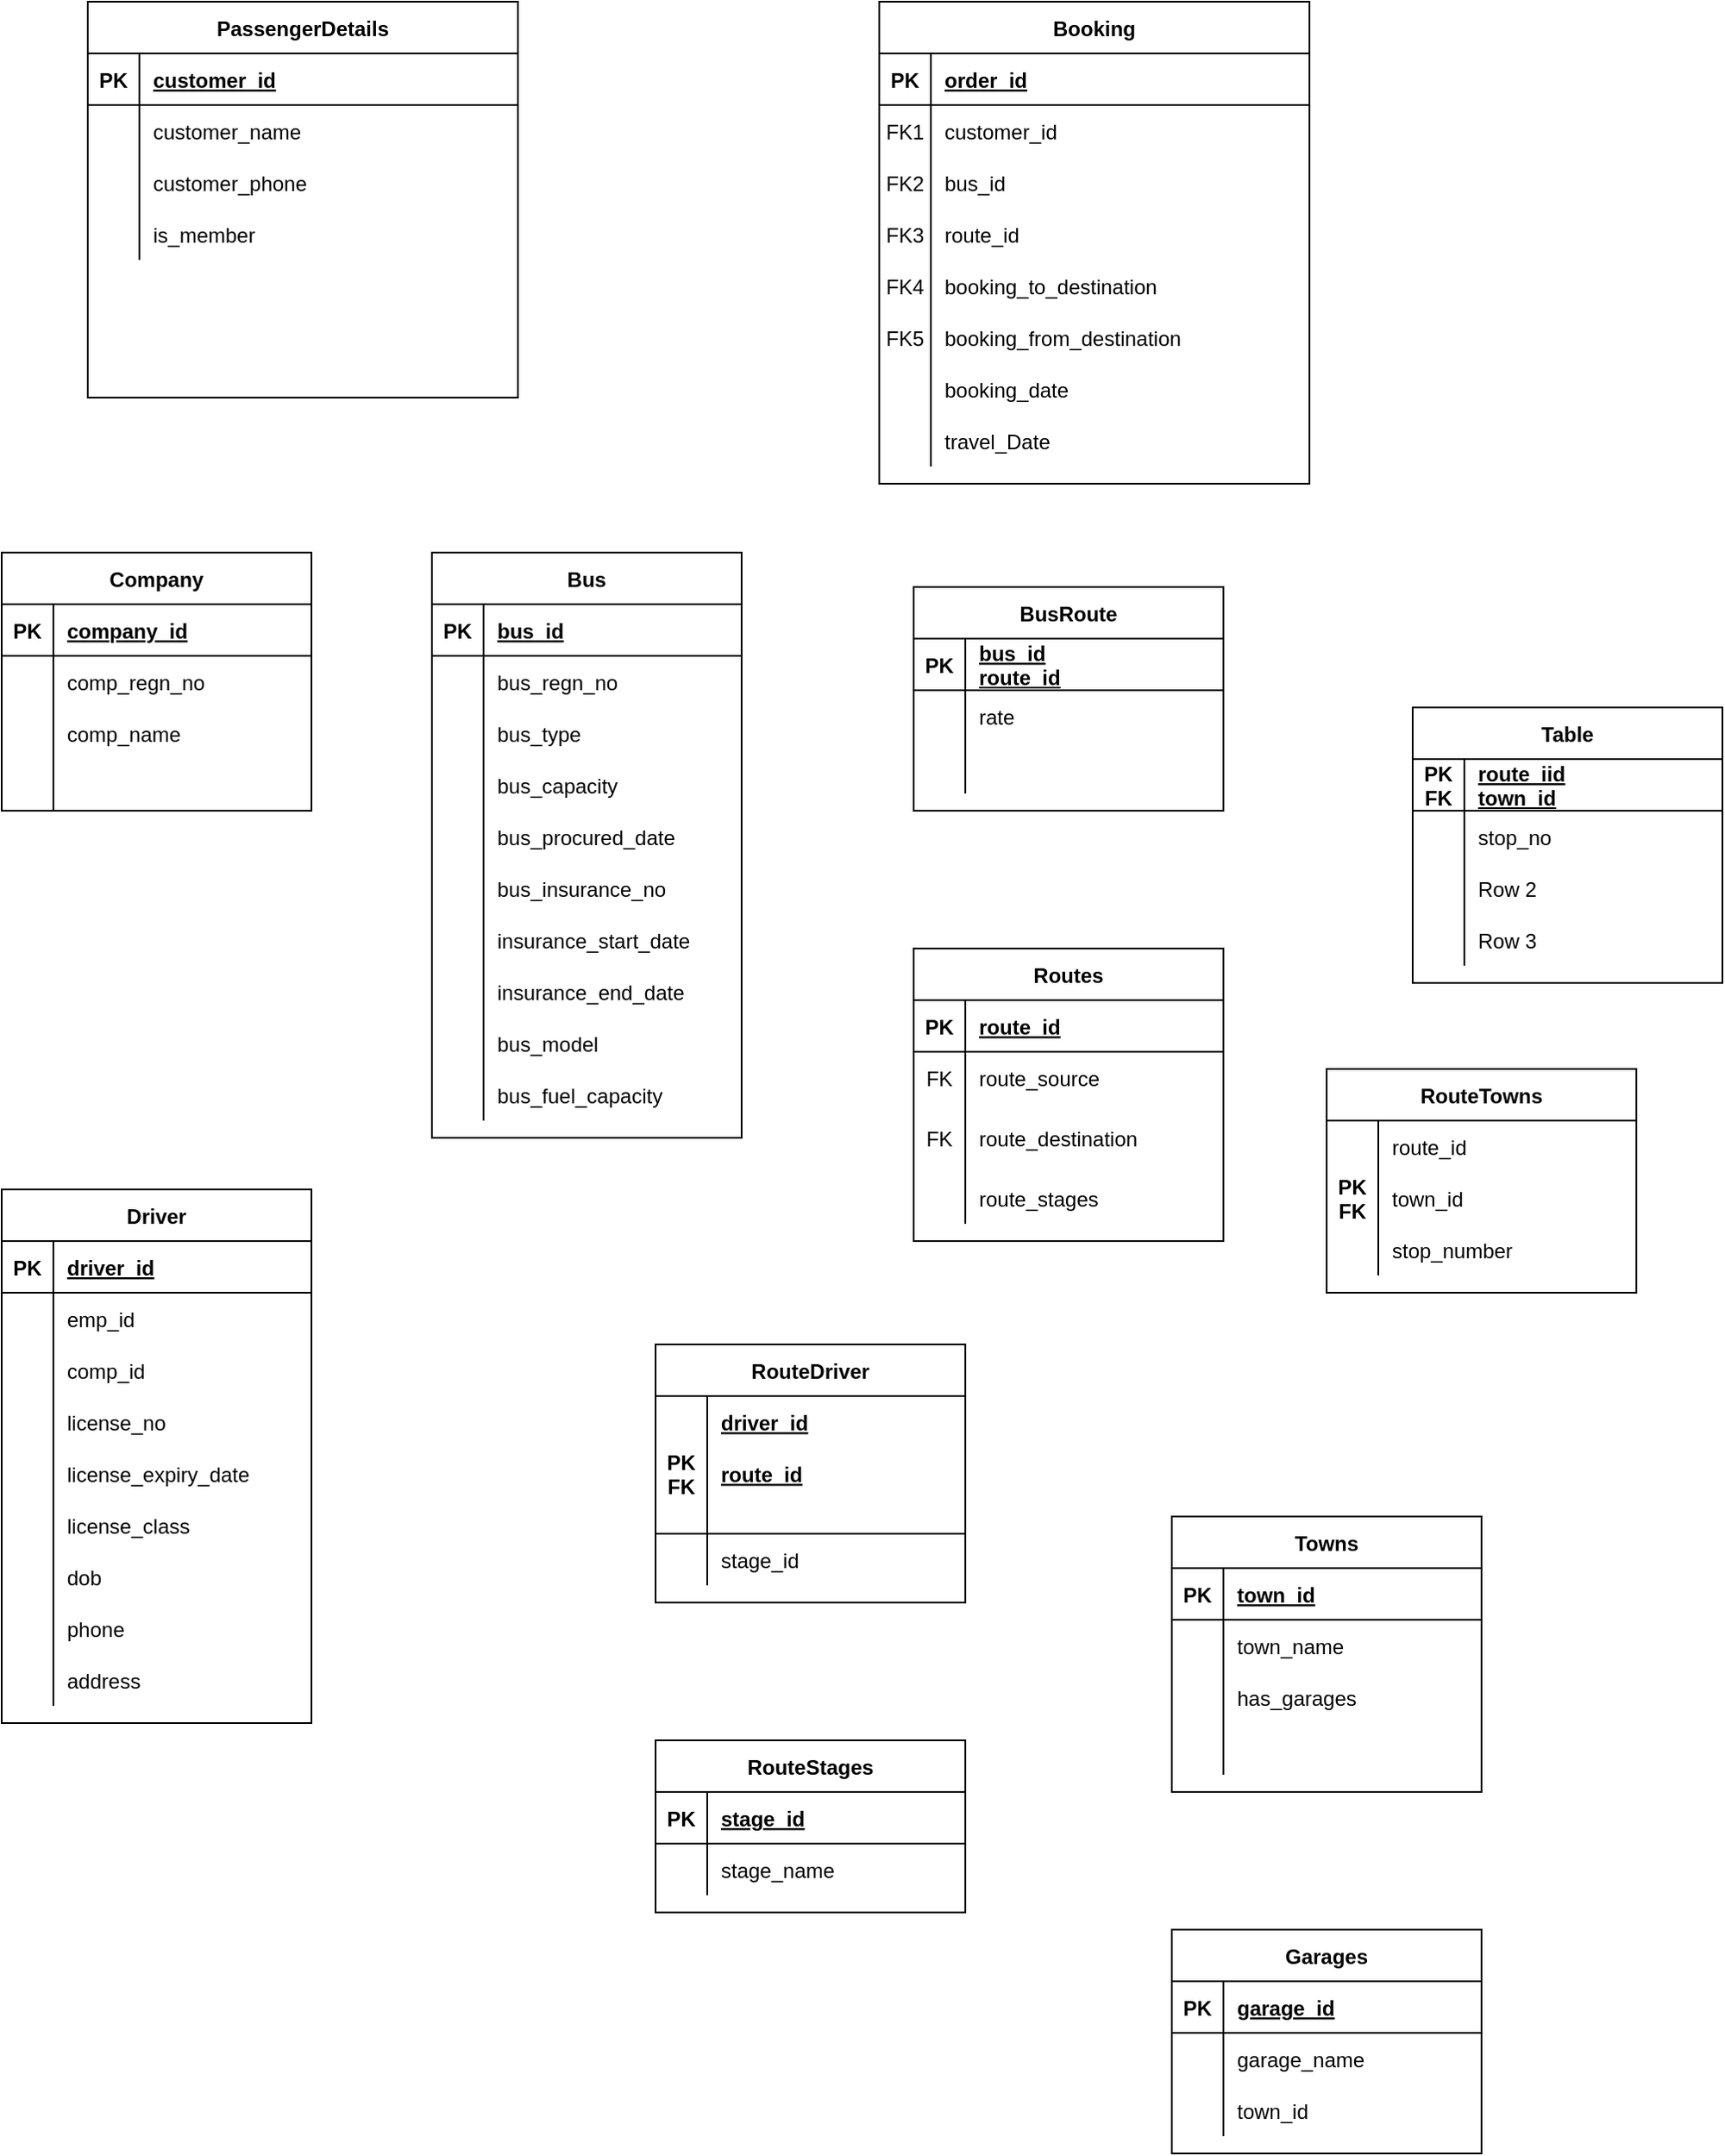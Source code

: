 <mxfile version="13.10.4" type="github">
  <diagram id="R2lEEEUBdFMjLlhIrx00" name="Page-1">
    <mxGraphModel dx="1483" dy="1883" grid="1" gridSize="10" guides="1" tooltips="1" connect="1" arrows="1" fold="1" page="1" pageScale="1" pageWidth="850" pageHeight="1100" math="0" shadow="0" extFonts="Permanent Marker^https://fonts.googleapis.com/css?family=Permanent+Marker">
      <root>
        <mxCell id="0" />
        <mxCell id="1" parent="0" />
        <object label="Booking" id="C-vyLk0tnHw3VtMMgP7b-2">
          <mxCell style="shape=table;startSize=30;container=1;collapsible=1;childLayout=tableLayout;fixedRows=1;rowLines=0;fontStyle=1;align=center;resizeLast=1;" parent="1" vertex="1">
            <mxGeometry x="540" y="-380" width="250" height="280" as="geometry" />
          </mxCell>
        </object>
        <mxCell id="C-vyLk0tnHw3VtMMgP7b-3" value="" style="shape=partialRectangle;collapsible=0;dropTarget=0;pointerEvents=0;fillColor=none;points=[[0,0.5],[1,0.5]];portConstraint=eastwest;top=0;left=0;right=0;bottom=1;" parent="C-vyLk0tnHw3VtMMgP7b-2" vertex="1">
          <mxGeometry y="30" width="250" height="30" as="geometry" />
        </mxCell>
        <mxCell id="C-vyLk0tnHw3VtMMgP7b-4" value="PK" style="shape=partialRectangle;overflow=hidden;connectable=0;fillColor=none;top=0;left=0;bottom=0;right=0;fontStyle=1;" parent="C-vyLk0tnHw3VtMMgP7b-3" vertex="1">
          <mxGeometry width="30" height="30" as="geometry" />
        </mxCell>
        <mxCell id="C-vyLk0tnHw3VtMMgP7b-5" value="order_id" style="shape=partialRectangle;overflow=hidden;connectable=0;fillColor=none;top=0;left=0;bottom=0;right=0;align=left;spacingLeft=6;fontStyle=5;" parent="C-vyLk0tnHw3VtMMgP7b-3" vertex="1">
          <mxGeometry x="30" width="220" height="30" as="geometry" />
        </mxCell>
        <mxCell id="C-vyLk0tnHw3VtMMgP7b-6" value="" style="shape=partialRectangle;collapsible=0;dropTarget=0;pointerEvents=0;fillColor=none;points=[[0,0.5],[1,0.5]];portConstraint=eastwest;top=0;left=0;right=0;bottom=0;" parent="C-vyLk0tnHw3VtMMgP7b-2" vertex="1">
          <mxGeometry y="60" width="250" height="30" as="geometry" />
        </mxCell>
        <mxCell id="C-vyLk0tnHw3VtMMgP7b-7" value="FK1" style="shape=partialRectangle;overflow=hidden;connectable=0;fillColor=none;top=0;left=0;bottom=0;right=0;" parent="C-vyLk0tnHw3VtMMgP7b-6" vertex="1">
          <mxGeometry width="30" height="30" as="geometry" />
        </mxCell>
        <mxCell id="C-vyLk0tnHw3VtMMgP7b-8" value="customer_id" style="shape=partialRectangle;overflow=hidden;connectable=0;fillColor=none;top=0;left=0;bottom=0;right=0;align=left;spacingLeft=6;" parent="C-vyLk0tnHw3VtMMgP7b-6" vertex="1">
          <mxGeometry x="30" width="220" height="30" as="geometry" />
        </mxCell>
        <mxCell id="DfzzEsy9qT0BJmkQdbl--208" value="" style="shape=partialRectangle;collapsible=0;dropTarget=0;pointerEvents=0;fillColor=none;points=[[0,0.5],[1,0.5]];portConstraint=eastwest;top=0;left=0;right=0;bottom=0;" vertex="1" parent="C-vyLk0tnHw3VtMMgP7b-2">
          <mxGeometry y="90" width="250" height="30" as="geometry" />
        </mxCell>
        <mxCell id="DfzzEsy9qT0BJmkQdbl--209" value="FK2" style="shape=partialRectangle;overflow=hidden;connectable=0;fillColor=none;top=0;left=0;bottom=0;right=0;" vertex="1" parent="DfzzEsy9qT0BJmkQdbl--208">
          <mxGeometry width="30" height="30" as="geometry" />
        </mxCell>
        <mxCell id="DfzzEsy9qT0BJmkQdbl--210" value="bus_id" style="shape=partialRectangle;overflow=hidden;connectable=0;fillColor=none;top=0;left=0;bottom=0;right=0;align=left;spacingLeft=6;" vertex="1" parent="DfzzEsy9qT0BJmkQdbl--208">
          <mxGeometry x="30" width="220" height="30" as="geometry" />
        </mxCell>
        <mxCell id="DfzzEsy9qT0BJmkQdbl--215" value="" style="shape=partialRectangle;collapsible=0;dropTarget=0;pointerEvents=0;fillColor=none;points=[[0,0.5],[1,0.5]];portConstraint=eastwest;top=0;left=0;right=0;bottom=0;" vertex="1" parent="C-vyLk0tnHw3VtMMgP7b-2">
          <mxGeometry y="120" width="250" height="30" as="geometry" />
        </mxCell>
        <mxCell id="DfzzEsy9qT0BJmkQdbl--216" value="FK3" style="shape=partialRectangle;overflow=hidden;connectable=0;fillColor=none;top=0;left=0;bottom=0;right=0;" vertex="1" parent="DfzzEsy9qT0BJmkQdbl--215">
          <mxGeometry width="30" height="30" as="geometry" />
        </mxCell>
        <mxCell id="DfzzEsy9qT0BJmkQdbl--217" value="route_id" style="shape=partialRectangle;overflow=hidden;connectable=0;fillColor=none;top=0;left=0;bottom=0;right=0;align=left;spacingLeft=6;" vertex="1" parent="DfzzEsy9qT0BJmkQdbl--215">
          <mxGeometry x="30" width="220" height="30" as="geometry" />
        </mxCell>
        <mxCell id="DfzzEsy9qT0BJmkQdbl--43" value="" style="shape=partialRectangle;collapsible=0;dropTarget=0;pointerEvents=0;fillColor=none;points=[[0,0.5],[1,0.5]];portConstraint=eastwest;top=0;left=0;right=0;bottom=0;" vertex="1" parent="C-vyLk0tnHw3VtMMgP7b-2">
          <mxGeometry y="150" width="250" height="30" as="geometry" />
        </mxCell>
        <mxCell id="DfzzEsy9qT0BJmkQdbl--44" value="FK4" style="shape=partialRectangle;overflow=hidden;connectable=0;fillColor=none;top=0;left=0;bottom=0;right=0;" vertex="1" parent="DfzzEsy9qT0BJmkQdbl--43">
          <mxGeometry width="30" height="30" as="geometry" />
        </mxCell>
        <mxCell id="DfzzEsy9qT0BJmkQdbl--45" value="booking_to_destination" style="shape=partialRectangle;overflow=hidden;connectable=0;fillColor=none;top=0;left=0;bottom=0;right=0;align=left;spacingLeft=6;" vertex="1" parent="DfzzEsy9qT0BJmkQdbl--43">
          <mxGeometry x="30" width="220" height="30" as="geometry" />
        </mxCell>
        <mxCell id="DfzzEsy9qT0BJmkQdbl--46" value="" style="shape=partialRectangle;collapsible=0;dropTarget=0;pointerEvents=0;fillColor=none;points=[[0,0.5],[1,0.5]];portConstraint=eastwest;top=0;left=0;right=0;bottom=0;" vertex="1" parent="C-vyLk0tnHw3VtMMgP7b-2">
          <mxGeometry y="180" width="250" height="30" as="geometry" />
        </mxCell>
        <mxCell id="DfzzEsy9qT0BJmkQdbl--47" value="FK5" style="shape=partialRectangle;overflow=hidden;connectable=0;fillColor=none;top=0;left=0;bottom=0;right=0;" vertex="1" parent="DfzzEsy9qT0BJmkQdbl--46">
          <mxGeometry width="30" height="30" as="geometry" />
        </mxCell>
        <mxCell id="DfzzEsy9qT0BJmkQdbl--48" value="booking_from_destination" style="shape=partialRectangle;overflow=hidden;connectable=0;fillColor=none;top=0;left=0;bottom=0;right=0;align=left;spacingLeft=6;" vertex="1" parent="DfzzEsy9qT0BJmkQdbl--46">
          <mxGeometry x="30" width="220" height="30" as="geometry" />
        </mxCell>
        <mxCell id="C-vyLk0tnHw3VtMMgP7b-9" value="" style="shape=partialRectangle;collapsible=0;dropTarget=0;pointerEvents=0;fillColor=none;points=[[0,0.5],[1,0.5]];portConstraint=eastwest;top=0;left=0;right=0;bottom=0;" parent="C-vyLk0tnHw3VtMMgP7b-2" vertex="1">
          <mxGeometry y="210" width="250" height="30" as="geometry" />
        </mxCell>
        <mxCell id="C-vyLk0tnHw3VtMMgP7b-10" value="" style="shape=partialRectangle;overflow=hidden;connectable=0;fillColor=none;top=0;left=0;bottom=0;right=0;" parent="C-vyLk0tnHw3VtMMgP7b-9" vertex="1">
          <mxGeometry width="30" height="30" as="geometry" />
        </mxCell>
        <mxCell id="C-vyLk0tnHw3VtMMgP7b-11" value="booking_date" style="shape=partialRectangle;overflow=hidden;connectable=0;fillColor=none;top=0;left=0;bottom=0;right=0;align=left;spacingLeft=6;" parent="C-vyLk0tnHw3VtMMgP7b-9" vertex="1">
          <mxGeometry x="30" width="220" height="30" as="geometry" />
        </mxCell>
        <mxCell id="DfzzEsy9qT0BJmkQdbl--40" value="" style="shape=partialRectangle;collapsible=0;dropTarget=0;pointerEvents=0;fillColor=none;points=[[0,0.5],[1,0.5]];portConstraint=eastwest;top=0;left=0;right=0;bottom=0;" vertex="1" parent="C-vyLk0tnHw3VtMMgP7b-2">
          <mxGeometry y="240" width="250" height="30" as="geometry" />
        </mxCell>
        <mxCell id="DfzzEsy9qT0BJmkQdbl--41" value="" style="shape=partialRectangle;overflow=hidden;connectable=0;fillColor=none;top=0;left=0;bottom=0;right=0;" vertex="1" parent="DfzzEsy9qT0BJmkQdbl--40">
          <mxGeometry width="30" height="30" as="geometry" />
        </mxCell>
        <mxCell id="DfzzEsy9qT0BJmkQdbl--42" value="travel_Date" style="shape=partialRectangle;overflow=hidden;connectable=0;fillColor=none;top=0;left=0;bottom=0;right=0;align=left;spacingLeft=6;" vertex="1" parent="DfzzEsy9qT0BJmkQdbl--40">
          <mxGeometry x="30" width="220" height="30" as="geometry" />
        </mxCell>
        <mxCell id="C-vyLk0tnHw3VtMMgP7b-23" value="PassengerDetails" style="shape=table;startSize=30;container=1;collapsible=1;childLayout=tableLayout;fixedRows=1;rowLines=0;fontStyle=1;align=center;resizeLast=1;" parent="1" vertex="1">
          <mxGeometry x="80" y="-380" width="250" height="230" as="geometry" />
        </mxCell>
        <mxCell id="C-vyLk0tnHw3VtMMgP7b-24" value="" style="shape=partialRectangle;collapsible=0;dropTarget=0;pointerEvents=0;fillColor=none;points=[[0,0.5],[1,0.5]];portConstraint=eastwest;top=0;left=0;right=0;bottom=1;" parent="C-vyLk0tnHw3VtMMgP7b-23" vertex="1">
          <mxGeometry y="30" width="250" height="30" as="geometry" />
        </mxCell>
        <mxCell id="C-vyLk0tnHw3VtMMgP7b-25" value="PK" style="shape=partialRectangle;overflow=hidden;connectable=0;fillColor=none;top=0;left=0;bottom=0;right=0;fontStyle=1;" parent="C-vyLk0tnHw3VtMMgP7b-24" vertex="1">
          <mxGeometry width="30" height="30" as="geometry" />
        </mxCell>
        <mxCell id="C-vyLk0tnHw3VtMMgP7b-26" value="customer_id" style="shape=partialRectangle;overflow=hidden;connectable=0;fillColor=none;top=0;left=0;bottom=0;right=0;align=left;spacingLeft=6;fontStyle=5;" parent="C-vyLk0tnHw3VtMMgP7b-24" vertex="1">
          <mxGeometry x="30" width="220" height="30" as="geometry" />
        </mxCell>
        <mxCell id="C-vyLk0tnHw3VtMMgP7b-27" value="" style="shape=partialRectangle;collapsible=0;dropTarget=0;pointerEvents=0;fillColor=none;points=[[0,0.5],[1,0.5]];portConstraint=eastwest;top=0;left=0;right=0;bottom=0;" parent="C-vyLk0tnHw3VtMMgP7b-23" vertex="1">
          <mxGeometry y="60" width="250" height="30" as="geometry" />
        </mxCell>
        <mxCell id="C-vyLk0tnHw3VtMMgP7b-28" value="" style="shape=partialRectangle;overflow=hidden;connectable=0;fillColor=none;top=0;left=0;bottom=0;right=0;" parent="C-vyLk0tnHw3VtMMgP7b-27" vertex="1">
          <mxGeometry width="30" height="30" as="geometry" />
        </mxCell>
        <mxCell id="C-vyLk0tnHw3VtMMgP7b-29" value="customer_name " style="shape=partialRectangle;overflow=hidden;connectable=0;fillColor=none;top=0;left=0;bottom=0;right=0;align=left;spacingLeft=6;" parent="C-vyLk0tnHw3VtMMgP7b-27" vertex="1">
          <mxGeometry x="30" width="220" height="30" as="geometry" />
        </mxCell>
        <mxCell id="DfzzEsy9qT0BJmkQdbl--114" value="" style="shape=partialRectangle;collapsible=0;dropTarget=0;pointerEvents=0;fillColor=none;points=[[0,0.5],[1,0.5]];portConstraint=eastwest;top=0;left=0;right=0;bottom=0;" vertex="1" parent="C-vyLk0tnHw3VtMMgP7b-23">
          <mxGeometry y="90" width="250" height="30" as="geometry" />
        </mxCell>
        <mxCell id="DfzzEsy9qT0BJmkQdbl--115" value="" style="shape=partialRectangle;overflow=hidden;connectable=0;fillColor=none;top=0;left=0;bottom=0;right=0;" vertex="1" parent="DfzzEsy9qT0BJmkQdbl--114">
          <mxGeometry width="30" height="30" as="geometry" />
        </mxCell>
        <mxCell id="DfzzEsy9qT0BJmkQdbl--116" value="customer_phone" style="shape=partialRectangle;overflow=hidden;connectable=0;fillColor=none;top=0;left=0;bottom=0;right=0;align=left;spacingLeft=6;" vertex="1" parent="DfzzEsy9qT0BJmkQdbl--114">
          <mxGeometry x="30" width="220" height="30" as="geometry" />
        </mxCell>
        <mxCell id="DfzzEsy9qT0BJmkQdbl--121" value="" style="shape=partialRectangle;collapsible=0;dropTarget=0;pointerEvents=0;fillColor=none;points=[[0,0.5],[1,0.5]];portConstraint=eastwest;top=0;left=0;right=0;bottom=0;" vertex="1" parent="C-vyLk0tnHw3VtMMgP7b-23">
          <mxGeometry y="120" width="250" height="30" as="geometry" />
        </mxCell>
        <mxCell id="DfzzEsy9qT0BJmkQdbl--122" value="" style="shape=partialRectangle;overflow=hidden;connectable=0;fillColor=none;top=0;left=0;bottom=0;right=0;" vertex="1" parent="DfzzEsy9qT0BJmkQdbl--121">
          <mxGeometry width="30" height="30" as="geometry" />
        </mxCell>
        <mxCell id="DfzzEsy9qT0BJmkQdbl--123" value="is_member" style="shape=partialRectangle;overflow=hidden;connectable=0;fillColor=none;top=0;left=0;bottom=0;right=0;align=left;spacingLeft=6;" vertex="1" parent="DfzzEsy9qT0BJmkQdbl--121">
          <mxGeometry x="30" width="220" height="30" as="geometry" />
        </mxCell>
        <object label="Bus" id="DfzzEsy9qT0BJmkQdbl--1">
          <mxCell style="shape=table;startSize=30;container=1;collapsible=1;childLayout=tableLayout;fixedRows=1;rowLines=0;fontStyle=1;align=center;resizeLast=1;" vertex="1" parent="1">
            <mxGeometry x="280" y="-60" width="180" height="340" as="geometry" />
          </mxCell>
        </object>
        <mxCell id="DfzzEsy9qT0BJmkQdbl--2" value="" style="shape=partialRectangle;collapsible=0;dropTarget=0;pointerEvents=0;fillColor=none;top=0;left=0;bottom=1;right=0;points=[[0,0.5],[1,0.5]];portConstraint=eastwest;" vertex="1" parent="DfzzEsy9qT0BJmkQdbl--1">
          <mxGeometry y="30" width="180" height="30" as="geometry" />
        </mxCell>
        <mxCell id="DfzzEsy9qT0BJmkQdbl--3" value="PK" style="shape=partialRectangle;connectable=0;fillColor=none;top=0;left=0;bottom=0;right=0;fontStyle=1;overflow=hidden;" vertex="1" parent="DfzzEsy9qT0BJmkQdbl--2">
          <mxGeometry width="30" height="30" as="geometry" />
        </mxCell>
        <mxCell id="DfzzEsy9qT0BJmkQdbl--4" value="bus_id" style="shape=partialRectangle;connectable=0;fillColor=none;top=0;left=0;bottom=0;right=0;align=left;spacingLeft=6;fontStyle=5;overflow=hidden;" vertex="1" parent="DfzzEsy9qT0BJmkQdbl--2">
          <mxGeometry x="30" width="150" height="30" as="geometry" />
        </mxCell>
        <mxCell id="DfzzEsy9qT0BJmkQdbl--5" value="" style="shape=partialRectangle;collapsible=0;dropTarget=0;pointerEvents=0;fillColor=none;top=0;left=0;bottom=0;right=0;points=[[0,0.5],[1,0.5]];portConstraint=eastwest;" vertex="1" parent="DfzzEsy9qT0BJmkQdbl--1">
          <mxGeometry y="60" width="180" height="30" as="geometry" />
        </mxCell>
        <mxCell id="DfzzEsy9qT0BJmkQdbl--6" value="" style="shape=partialRectangle;connectable=0;fillColor=none;top=0;left=0;bottom=0;right=0;editable=1;overflow=hidden;" vertex="1" parent="DfzzEsy9qT0BJmkQdbl--5">
          <mxGeometry width="30" height="30" as="geometry" />
        </mxCell>
        <mxCell id="DfzzEsy9qT0BJmkQdbl--7" value="bus_regn_no" style="shape=partialRectangle;connectable=0;fillColor=none;top=0;left=0;bottom=0;right=0;align=left;spacingLeft=6;overflow=hidden;" vertex="1" parent="DfzzEsy9qT0BJmkQdbl--5">
          <mxGeometry x="30" width="150" height="30" as="geometry" />
        </mxCell>
        <mxCell id="DfzzEsy9qT0BJmkQdbl--8" value="" style="shape=partialRectangle;collapsible=0;dropTarget=0;pointerEvents=0;fillColor=none;top=0;left=0;bottom=0;right=0;points=[[0,0.5],[1,0.5]];portConstraint=eastwest;" vertex="1" parent="DfzzEsy9qT0BJmkQdbl--1">
          <mxGeometry y="90" width="180" height="30" as="geometry" />
        </mxCell>
        <mxCell id="DfzzEsy9qT0BJmkQdbl--9" value="" style="shape=partialRectangle;connectable=0;fillColor=none;top=0;left=0;bottom=0;right=0;editable=1;overflow=hidden;" vertex="1" parent="DfzzEsy9qT0BJmkQdbl--8">
          <mxGeometry width="30" height="30" as="geometry" />
        </mxCell>
        <mxCell id="DfzzEsy9qT0BJmkQdbl--10" value="bus_type" style="shape=partialRectangle;connectable=0;fillColor=none;top=0;left=0;bottom=0;right=0;align=left;spacingLeft=6;overflow=hidden;" vertex="1" parent="DfzzEsy9qT0BJmkQdbl--8">
          <mxGeometry x="30" width="150" height="30" as="geometry" />
        </mxCell>
        <mxCell id="DfzzEsy9qT0BJmkQdbl--11" value="" style="shape=partialRectangle;collapsible=0;dropTarget=0;pointerEvents=0;fillColor=none;top=0;left=0;bottom=0;right=0;points=[[0,0.5],[1,0.5]];portConstraint=eastwest;" vertex="1" parent="DfzzEsy9qT0BJmkQdbl--1">
          <mxGeometry y="120" width="180" height="30" as="geometry" />
        </mxCell>
        <mxCell id="DfzzEsy9qT0BJmkQdbl--12" value="" style="shape=partialRectangle;connectable=0;fillColor=none;top=0;left=0;bottom=0;right=0;editable=1;overflow=hidden;" vertex="1" parent="DfzzEsy9qT0BJmkQdbl--11">
          <mxGeometry width="30" height="30" as="geometry" />
        </mxCell>
        <mxCell id="DfzzEsy9qT0BJmkQdbl--13" value="bus_capacity" style="shape=partialRectangle;connectable=0;fillColor=none;top=0;left=0;bottom=0;right=0;align=left;spacingLeft=6;overflow=hidden;" vertex="1" parent="DfzzEsy9qT0BJmkQdbl--11">
          <mxGeometry x="30" width="150" height="30" as="geometry" />
        </mxCell>
        <mxCell id="DfzzEsy9qT0BJmkQdbl--49" value="" style="shape=partialRectangle;collapsible=0;dropTarget=0;pointerEvents=0;fillColor=none;top=0;left=0;bottom=0;right=0;points=[[0,0.5],[1,0.5]];portConstraint=eastwest;" vertex="1" parent="DfzzEsy9qT0BJmkQdbl--1">
          <mxGeometry y="150" width="180" height="30" as="geometry" />
        </mxCell>
        <mxCell id="DfzzEsy9qT0BJmkQdbl--50" value="" style="shape=partialRectangle;connectable=0;fillColor=none;top=0;left=0;bottom=0;right=0;editable=1;overflow=hidden;" vertex="1" parent="DfzzEsy9qT0BJmkQdbl--49">
          <mxGeometry width="30" height="30" as="geometry" />
        </mxCell>
        <mxCell id="DfzzEsy9qT0BJmkQdbl--51" value="bus_procured_date" style="shape=partialRectangle;connectable=0;fillColor=none;top=0;left=0;bottom=0;right=0;align=left;spacingLeft=6;overflow=hidden;" vertex="1" parent="DfzzEsy9qT0BJmkQdbl--49">
          <mxGeometry x="30" width="150" height="30" as="geometry" />
        </mxCell>
        <mxCell id="DfzzEsy9qT0BJmkQdbl--52" value="" style="shape=partialRectangle;collapsible=0;dropTarget=0;pointerEvents=0;fillColor=none;top=0;left=0;bottom=0;right=0;points=[[0,0.5],[1,0.5]];portConstraint=eastwest;" vertex="1" parent="DfzzEsy9qT0BJmkQdbl--1">
          <mxGeometry y="180" width="180" height="30" as="geometry" />
        </mxCell>
        <mxCell id="DfzzEsy9qT0BJmkQdbl--53" value="" style="shape=partialRectangle;connectable=0;fillColor=none;top=0;left=0;bottom=0;right=0;editable=1;overflow=hidden;" vertex="1" parent="DfzzEsy9qT0BJmkQdbl--52">
          <mxGeometry width="30" height="30" as="geometry" />
        </mxCell>
        <mxCell id="DfzzEsy9qT0BJmkQdbl--54" value="bus_insurance_no" style="shape=partialRectangle;connectable=0;fillColor=none;top=0;left=0;bottom=0;right=0;align=left;spacingLeft=6;overflow=hidden;" vertex="1" parent="DfzzEsy9qT0BJmkQdbl--52">
          <mxGeometry x="30" width="150" height="30" as="geometry" />
        </mxCell>
        <mxCell id="DfzzEsy9qT0BJmkQdbl--55" value="" style="shape=partialRectangle;collapsible=0;dropTarget=0;pointerEvents=0;fillColor=none;top=0;left=0;bottom=0;right=0;points=[[0,0.5],[1,0.5]];portConstraint=eastwest;" vertex="1" parent="DfzzEsy9qT0BJmkQdbl--1">
          <mxGeometry y="210" width="180" height="30" as="geometry" />
        </mxCell>
        <mxCell id="DfzzEsy9qT0BJmkQdbl--56" value="" style="shape=partialRectangle;connectable=0;fillColor=none;top=0;left=0;bottom=0;right=0;editable=1;overflow=hidden;" vertex="1" parent="DfzzEsy9qT0BJmkQdbl--55">
          <mxGeometry width="30" height="30" as="geometry" />
        </mxCell>
        <mxCell id="DfzzEsy9qT0BJmkQdbl--57" value="insurance_start_date" style="shape=partialRectangle;connectable=0;fillColor=none;top=0;left=0;bottom=0;right=0;align=left;spacingLeft=6;overflow=hidden;" vertex="1" parent="DfzzEsy9qT0BJmkQdbl--55">
          <mxGeometry x="30" width="150" height="30" as="geometry" />
        </mxCell>
        <mxCell id="DfzzEsy9qT0BJmkQdbl--58" value="" style="shape=partialRectangle;collapsible=0;dropTarget=0;pointerEvents=0;fillColor=none;top=0;left=0;bottom=0;right=0;points=[[0,0.5],[1,0.5]];portConstraint=eastwest;" vertex="1" parent="DfzzEsy9qT0BJmkQdbl--1">
          <mxGeometry y="240" width="180" height="30" as="geometry" />
        </mxCell>
        <mxCell id="DfzzEsy9qT0BJmkQdbl--59" value="" style="shape=partialRectangle;connectable=0;fillColor=none;top=0;left=0;bottom=0;right=0;editable=1;overflow=hidden;" vertex="1" parent="DfzzEsy9qT0BJmkQdbl--58">
          <mxGeometry width="30" height="30" as="geometry" />
        </mxCell>
        <mxCell id="DfzzEsy9qT0BJmkQdbl--60" value="insurance_end_date" style="shape=partialRectangle;connectable=0;fillColor=none;top=0;left=0;bottom=0;right=0;align=left;spacingLeft=6;overflow=hidden;" vertex="1" parent="DfzzEsy9qT0BJmkQdbl--58">
          <mxGeometry x="30" width="150" height="30" as="geometry" />
        </mxCell>
        <mxCell id="DfzzEsy9qT0BJmkQdbl--61" value="" style="shape=partialRectangle;collapsible=0;dropTarget=0;pointerEvents=0;fillColor=none;top=0;left=0;bottom=0;right=0;points=[[0,0.5],[1,0.5]];portConstraint=eastwest;" vertex="1" parent="DfzzEsy9qT0BJmkQdbl--1">
          <mxGeometry y="270" width="180" height="30" as="geometry" />
        </mxCell>
        <mxCell id="DfzzEsy9qT0BJmkQdbl--62" value="" style="shape=partialRectangle;connectable=0;fillColor=none;top=0;left=0;bottom=0;right=0;editable=1;overflow=hidden;" vertex="1" parent="DfzzEsy9qT0BJmkQdbl--61">
          <mxGeometry width="30" height="30" as="geometry" />
        </mxCell>
        <mxCell id="DfzzEsy9qT0BJmkQdbl--63" value="bus_model" style="shape=partialRectangle;connectable=0;fillColor=none;top=0;left=0;bottom=0;right=0;align=left;spacingLeft=6;overflow=hidden;" vertex="1" parent="DfzzEsy9qT0BJmkQdbl--61">
          <mxGeometry x="30" width="150" height="30" as="geometry" />
        </mxCell>
        <mxCell id="DfzzEsy9qT0BJmkQdbl--64" value="" style="shape=partialRectangle;collapsible=0;dropTarget=0;pointerEvents=0;fillColor=none;top=0;left=0;bottom=0;right=0;points=[[0,0.5],[1,0.5]];portConstraint=eastwest;" vertex="1" parent="DfzzEsy9qT0BJmkQdbl--1">
          <mxGeometry y="300" width="180" height="30" as="geometry" />
        </mxCell>
        <mxCell id="DfzzEsy9qT0BJmkQdbl--65" value="" style="shape=partialRectangle;connectable=0;fillColor=none;top=0;left=0;bottom=0;right=0;editable=1;overflow=hidden;" vertex="1" parent="DfzzEsy9qT0BJmkQdbl--64">
          <mxGeometry width="30" height="30" as="geometry" />
        </mxCell>
        <mxCell id="DfzzEsy9qT0BJmkQdbl--66" value="bus_fuel_capacity" style="shape=partialRectangle;connectable=0;fillColor=none;top=0;left=0;bottom=0;right=0;align=left;spacingLeft=6;overflow=hidden;" vertex="1" parent="DfzzEsy9qT0BJmkQdbl--64">
          <mxGeometry x="30" width="150" height="30" as="geometry" />
        </mxCell>
        <mxCell id="DfzzEsy9qT0BJmkQdbl--14" value="Routes" style="shape=table;startSize=30;container=1;collapsible=1;childLayout=tableLayout;fixedRows=1;rowLines=0;fontStyle=1;align=center;resizeLast=1;" vertex="1" parent="1">
          <mxGeometry x="560" y="170" width="180" height="170" as="geometry" />
        </mxCell>
        <mxCell id="DfzzEsy9qT0BJmkQdbl--15" value="" style="shape=partialRectangle;collapsible=0;dropTarget=0;pointerEvents=0;fillColor=none;top=0;left=0;bottom=1;right=0;points=[[0,0.5],[1,0.5]];portConstraint=eastwest;" vertex="1" parent="DfzzEsy9qT0BJmkQdbl--14">
          <mxGeometry y="30" width="180" height="30" as="geometry" />
        </mxCell>
        <mxCell id="DfzzEsy9qT0BJmkQdbl--16" value="PK" style="shape=partialRectangle;connectable=0;fillColor=none;top=0;left=0;bottom=0;right=0;fontStyle=1;overflow=hidden;" vertex="1" parent="DfzzEsy9qT0BJmkQdbl--15">
          <mxGeometry width="30" height="30" as="geometry" />
        </mxCell>
        <mxCell id="DfzzEsy9qT0BJmkQdbl--17" value="route_id" style="shape=partialRectangle;connectable=0;fillColor=none;top=0;left=0;bottom=0;right=0;align=left;spacingLeft=6;fontStyle=5;overflow=hidden;" vertex="1" parent="DfzzEsy9qT0BJmkQdbl--15">
          <mxGeometry x="30" width="150" height="30" as="geometry" />
        </mxCell>
        <mxCell id="DfzzEsy9qT0BJmkQdbl--18" value="" style="shape=partialRectangle;collapsible=0;dropTarget=0;pointerEvents=0;fillColor=none;top=0;left=0;bottom=0;right=0;points=[[0,0.5],[1,0.5]];portConstraint=eastwest;" vertex="1" parent="DfzzEsy9qT0BJmkQdbl--14">
          <mxGeometry y="60" width="180" height="30" as="geometry" />
        </mxCell>
        <mxCell id="DfzzEsy9qT0BJmkQdbl--19" value="FK" style="shape=partialRectangle;connectable=0;fillColor=none;top=0;left=0;bottom=0;right=0;editable=1;overflow=hidden;" vertex="1" parent="DfzzEsy9qT0BJmkQdbl--18">
          <mxGeometry width="30" height="30" as="geometry" />
        </mxCell>
        <mxCell id="DfzzEsy9qT0BJmkQdbl--20" value="route_source" style="shape=partialRectangle;connectable=0;fillColor=none;top=0;left=0;bottom=0;right=0;align=left;spacingLeft=6;overflow=hidden;" vertex="1" parent="DfzzEsy9qT0BJmkQdbl--18">
          <mxGeometry x="30" width="150" height="30" as="geometry" />
        </mxCell>
        <mxCell id="DfzzEsy9qT0BJmkQdbl--21" value="" style="shape=partialRectangle;collapsible=0;dropTarget=0;pointerEvents=0;fillColor=none;top=0;left=0;bottom=0;right=0;points=[[0,0.5],[1,0.5]];portConstraint=eastwest;" vertex="1" parent="DfzzEsy9qT0BJmkQdbl--14">
          <mxGeometry y="90" width="180" height="40" as="geometry" />
        </mxCell>
        <mxCell id="DfzzEsy9qT0BJmkQdbl--22" value="FK" style="shape=partialRectangle;connectable=0;fillColor=none;top=0;left=0;bottom=0;right=0;editable=1;overflow=hidden;" vertex="1" parent="DfzzEsy9qT0BJmkQdbl--21">
          <mxGeometry width="30" height="40" as="geometry" />
        </mxCell>
        <mxCell id="DfzzEsy9qT0BJmkQdbl--23" value="route_destination" style="shape=partialRectangle;connectable=0;fillColor=none;top=0;left=0;bottom=0;right=0;align=left;spacingLeft=6;overflow=hidden;" vertex="1" parent="DfzzEsy9qT0BJmkQdbl--21">
          <mxGeometry x="30" width="150" height="40" as="geometry" />
        </mxCell>
        <mxCell id="DfzzEsy9qT0BJmkQdbl--24" value="" style="shape=partialRectangle;collapsible=0;dropTarget=0;pointerEvents=0;fillColor=none;top=0;left=0;bottom=0;right=0;points=[[0,0.5],[1,0.5]];portConstraint=eastwest;" vertex="1" parent="DfzzEsy9qT0BJmkQdbl--14">
          <mxGeometry y="130" width="180" height="30" as="geometry" />
        </mxCell>
        <mxCell id="DfzzEsy9qT0BJmkQdbl--25" value="" style="shape=partialRectangle;connectable=0;fillColor=none;top=0;left=0;bottom=0;right=0;editable=1;overflow=hidden;" vertex="1" parent="DfzzEsy9qT0BJmkQdbl--24">
          <mxGeometry width="30" height="30" as="geometry" />
        </mxCell>
        <mxCell id="DfzzEsy9qT0BJmkQdbl--26" value="route_stages" style="shape=partialRectangle;connectable=0;fillColor=none;top=0;left=0;bottom=0;right=0;align=left;spacingLeft=6;overflow=hidden;" vertex="1" parent="DfzzEsy9qT0BJmkQdbl--24">
          <mxGeometry x="30" width="150" height="30" as="geometry" />
        </mxCell>
        <mxCell id="DfzzEsy9qT0BJmkQdbl--27" value="Company" style="shape=table;startSize=30;container=1;collapsible=1;childLayout=tableLayout;fixedRows=1;rowLines=0;fontStyle=1;align=center;resizeLast=1;" vertex="1" parent="1">
          <mxGeometry x="30" y="-60" width="180" height="150" as="geometry" />
        </mxCell>
        <mxCell id="DfzzEsy9qT0BJmkQdbl--28" value="" style="shape=partialRectangle;collapsible=0;dropTarget=0;pointerEvents=0;fillColor=none;top=0;left=0;bottom=1;right=0;points=[[0,0.5],[1,0.5]];portConstraint=eastwest;" vertex="1" parent="DfzzEsy9qT0BJmkQdbl--27">
          <mxGeometry y="30" width="180" height="30" as="geometry" />
        </mxCell>
        <mxCell id="DfzzEsy9qT0BJmkQdbl--29" value="PK" style="shape=partialRectangle;connectable=0;fillColor=none;top=0;left=0;bottom=0;right=0;fontStyle=1;overflow=hidden;" vertex="1" parent="DfzzEsy9qT0BJmkQdbl--28">
          <mxGeometry width="30" height="30" as="geometry" />
        </mxCell>
        <mxCell id="DfzzEsy9qT0BJmkQdbl--30" value="company_id" style="shape=partialRectangle;connectable=0;fillColor=none;top=0;left=0;bottom=0;right=0;align=left;spacingLeft=6;fontStyle=5;overflow=hidden;" vertex="1" parent="DfzzEsy9qT0BJmkQdbl--28">
          <mxGeometry x="30" width="150" height="30" as="geometry" />
        </mxCell>
        <mxCell id="DfzzEsy9qT0BJmkQdbl--31" value="" style="shape=partialRectangle;collapsible=0;dropTarget=0;pointerEvents=0;fillColor=none;top=0;left=0;bottom=0;right=0;points=[[0,0.5],[1,0.5]];portConstraint=eastwest;" vertex="1" parent="DfzzEsy9qT0BJmkQdbl--27">
          <mxGeometry y="60" width="180" height="30" as="geometry" />
        </mxCell>
        <mxCell id="DfzzEsy9qT0BJmkQdbl--32" value="" style="shape=partialRectangle;connectable=0;fillColor=none;top=0;left=0;bottom=0;right=0;editable=1;overflow=hidden;" vertex="1" parent="DfzzEsy9qT0BJmkQdbl--31">
          <mxGeometry width="30" height="30" as="geometry" />
        </mxCell>
        <mxCell id="DfzzEsy9qT0BJmkQdbl--33" value="comp_regn_no" style="shape=partialRectangle;connectable=0;fillColor=none;top=0;left=0;bottom=0;right=0;align=left;spacingLeft=6;overflow=hidden;" vertex="1" parent="DfzzEsy9qT0BJmkQdbl--31">
          <mxGeometry x="30" width="150" height="30" as="geometry" />
        </mxCell>
        <mxCell id="DfzzEsy9qT0BJmkQdbl--34" value="" style="shape=partialRectangle;collapsible=0;dropTarget=0;pointerEvents=0;fillColor=none;top=0;left=0;bottom=0;right=0;points=[[0,0.5],[1,0.5]];portConstraint=eastwest;" vertex="1" parent="DfzzEsy9qT0BJmkQdbl--27">
          <mxGeometry y="90" width="180" height="30" as="geometry" />
        </mxCell>
        <mxCell id="DfzzEsy9qT0BJmkQdbl--35" value="" style="shape=partialRectangle;connectable=0;fillColor=none;top=0;left=0;bottom=0;right=0;editable=1;overflow=hidden;" vertex="1" parent="DfzzEsy9qT0BJmkQdbl--34">
          <mxGeometry width="30" height="30" as="geometry" />
        </mxCell>
        <mxCell id="DfzzEsy9qT0BJmkQdbl--36" value="comp_name" style="shape=partialRectangle;connectable=0;fillColor=none;top=0;left=0;bottom=0;right=0;align=left;spacingLeft=6;overflow=hidden;" vertex="1" parent="DfzzEsy9qT0BJmkQdbl--34">
          <mxGeometry x="30" width="150" height="30" as="geometry" />
        </mxCell>
        <mxCell id="DfzzEsy9qT0BJmkQdbl--37" value="" style="shape=partialRectangle;collapsible=0;dropTarget=0;pointerEvents=0;fillColor=none;top=0;left=0;bottom=0;right=0;points=[[0,0.5],[1,0.5]];portConstraint=eastwest;" vertex="1" parent="DfzzEsy9qT0BJmkQdbl--27">
          <mxGeometry y="120" width="180" height="30" as="geometry" />
        </mxCell>
        <mxCell id="DfzzEsy9qT0BJmkQdbl--38" value="" style="shape=partialRectangle;connectable=0;fillColor=none;top=0;left=0;bottom=0;right=0;editable=1;overflow=hidden;" vertex="1" parent="DfzzEsy9qT0BJmkQdbl--37">
          <mxGeometry width="30" height="30" as="geometry" />
        </mxCell>
        <mxCell id="DfzzEsy9qT0BJmkQdbl--39" value="" style="shape=partialRectangle;connectable=0;fillColor=none;top=0;left=0;bottom=0;right=0;align=left;spacingLeft=6;overflow=hidden;" vertex="1" parent="DfzzEsy9qT0BJmkQdbl--37">
          <mxGeometry x="30" width="150" height="30" as="geometry" />
        </mxCell>
        <mxCell id="DfzzEsy9qT0BJmkQdbl--67" value="Towns" style="shape=table;startSize=30;container=1;collapsible=1;childLayout=tableLayout;fixedRows=1;rowLines=0;fontStyle=1;align=center;resizeLast=1;" vertex="1" parent="1">
          <mxGeometry x="710" y="500" width="180" height="160" as="geometry" />
        </mxCell>
        <mxCell id="DfzzEsy9qT0BJmkQdbl--68" value="" style="shape=partialRectangle;collapsible=0;dropTarget=0;pointerEvents=0;fillColor=none;top=0;left=0;bottom=1;right=0;points=[[0,0.5],[1,0.5]];portConstraint=eastwest;" vertex="1" parent="DfzzEsy9qT0BJmkQdbl--67">
          <mxGeometry y="30" width="180" height="30" as="geometry" />
        </mxCell>
        <mxCell id="DfzzEsy9qT0BJmkQdbl--69" value="PK" style="shape=partialRectangle;connectable=0;fillColor=none;top=0;left=0;bottom=0;right=0;fontStyle=1;overflow=hidden;" vertex="1" parent="DfzzEsy9qT0BJmkQdbl--68">
          <mxGeometry width="30" height="30" as="geometry" />
        </mxCell>
        <mxCell id="DfzzEsy9qT0BJmkQdbl--70" value="town_id" style="shape=partialRectangle;connectable=0;fillColor=none;top=0;left=0;bottom=0;right=0;align=left;spacingLeft=6;fontStyle=5;overflow=hidden;" vertex="1" parent="DfzzEsy9qT0BJmkQdbl--68">
          <mxGeometry x="30" width="150" height="30" as="geometry" />
        </mxCell>
        <mxCell id="DfzzEsy9qT0BJmkQdbl--71" value="" style="shape=partialRectangle;collapsible=0;dropTarget=0;pointerEvents=0;fillColor=none;top=0;left=0;bottom=0;right=0;points=[[0,0.5],[1,0.5]];portConstraint=eastwest;" vertex="1" parent="DfzzEsy9qT0BJmkQdbl--67">
          <mxGeometry y="60" width="180" height="30" as="geometry" />
        </mxCell>
        <mxCell id="DfzzEsy9qT0BJmkQdbl--72" value="" style="shape=partialRectangle;connectable=0;fillColor=none;top=0;left=0;bottom=0;right=0;editable=1;overflow=hidden;" vertex="1" parent="DfzzEsy9qT0BJmkQdbl--71">
          <mxGeometry width="30" height="30" as="geometry" />
        </mxCell>
        <mxCell id="DfzzEsy9qT0BJmkQdbl--73" value="town_name" style="shape=partialRectangle;connectable=0;fillColor=none;top=0;left=0;bottom=0;right=0;align=left;spacingLeft=6;overflow=hidden;" vertex="1" parent="DfzzEsy9qT0BJmkQdbl--71">
          <mxGeometry x="30" width="150" height="30" as="geometry" />
        </mxCell>
        <mxCell id="DfzzEsy9qT0BJmkQdbl--74" value="" style="shape=partialRectangle;collapsible=0;dropTarget=0;pointerEvents=0;fillColor=none;top=0;left=0;bottom=0;right=0;points=[[0,0.5],[1,0.5]];portConstraint=eastwest;" vertex="1" parent="DfzzEsy9qT0BJmkQdbl--67">
          <mxGeometry y="90" width="180" height="30" as="geometry" />
        </mxCell>
        <mxCell id="DfzzEsy9qT0BJmkQdbl--75" value="" style="shape=partialRectangle;connectable=0;fillColor=none;top=0;left=0;bottom=0;right=0;editable=1;overflow=hidden;" vertex="1" parent="DfzzEsy9qT0BJmkQdbl--74">
          <mxGeometry width="30" height="30" as="geometry" />
        </mxCell>
        <mxCell id="DfzzEsy9qT0BJmkQdbl--76" value="has_garages" style="shape=partialRectangle;connectable=0;fillColor=none;top=0;left=0;bottom=0;right=0;align=left;spacingLeft=6;overflow=hidden;" vertex="1" parent="DfzzEsy9qT0BJmkQdbl--74">
          <mxGeometry x="30" width="150" height="30" as="geometry" />
        </mxCell>
        <mxCell id="DfzzEsy9qT0BJmkQdbl--77" value="" style="shape=partialRectangle;collapsible=0;dropTarget=0;pointerEvents=0;fillColor=none;top=0;left=0;bottom=0;right=0;points=[[0,0.5],[1,0.5]];portConstraint=eastwest;" vertex="1" parent="DfzzEsy9qT0BJmkQdbl--67">
          <mxGeometry y="120" width="180" height="30" as="geometry" />
        </mxCell>
        <mxCell id="DfzzEsy9qT0BJmkQdbl--78" value="" style="shape=partialRectangle;connectable=0;fillColor=none;top=0;left=0;bottom=0;right=0;editable=1;overflow=hidden;" vertex="1" parent="DfzzEsy9qT0BJmkQdbl--77">
          <mxGeometry width="30" height="30" as="geometry" />
        </mxCell>
        <mxCell id="DfzzEsy9qT0BJmkQdbl--79" value="" style="shape=partialRectangle;connectable=0;fillColor=none;top=0;left=0;bottom=0;right=0;align=left;spacingLeft=6;overflow=hidden;" vertex="1" parent="DfzzEsy9qT0BJmkQdbl--77">
          <mxGeometry x="30" width="150" height="30" as="geometry" />
        </mxCell>
        <mxCell id="DfzzEsy9qT0BJmkQdbl--80" value="Garages" style="shape=table;startSize=30;container=1;collapsible=1;childLayout=tableLayout;fixedRows=1;rowLines=0;fontStyle=1;align=center;resizeLast=1;" vertex="1" parent="1">
          <mxGeometry x="710" y="740" width="180" height="130" as="geometry" />
        </mxCell>
        <mxCell id="DfzzEsy9qT0BJmkQdbl--81" value="" style="shape=partialRectangle;collapsible=0;dropTarget=0;pointerEvents=0;fillColor=none;top=0;left=0;bottom=1;right=0;points=[[0,0.5],[1,0.5]];portConstraint=eastwest;" vertex="1" parent="DfzzEsy9qT0BJmkQdbl--80">
          <mxGeometry y="30" width="180" height="30" as="geometry" />
        </mxCell>
        <mxCell id="DfzzEsy9qT0BJmkQdbl--82" value="PK" style="shape=partialRectangle;connectable=0;fillColor=none;top=0;left=0;bottom=0;right=0;fontStyle=1;overflow=hidden;" vertex="1" parent="DfzzEsy9qT0BJmkQdbl--81">
          <mxGeometry width="30" height="30" as="geometry" />
        </mxCell>
        <mxCell id="DfzzEsy9qT0BJmkQdbl--83" value="garage_id" style="shape=partialRectangle;connectable=0;fillColor=none;top=0;left=0;bottom=0;right=0;align=left;spacingLeft=6;fontStyle=5;overflow=hidden;" vertex="1" parent="DfzzEsy9qT0BJmkQdbl--81">
          <mxGeometry x="30" width="150" height="30" as="geometry" />
        </mxCell>
        <mxCell id="DfzzEsy9qT0BJmkQdbl--84" value="" style="shape=partialRectangle;collapsible=0;dropTarget=0;pointerEvents=0;fillColor=none;top=0;left=0;bottom=0;right=0;points=[[0,0.5],[1,0.5]];portConstraint=eastwest;" vertex="1" parent="DfzzEsy9qT0BJmkQdbl--80">
          <mxGeometry y="60" width="180" height="30" as="geometry" />
        </mxCell>
        <mxCell id="DfzzEsy9qT0BJmkQdbl--85" value="" style="shape=partialRectangle;connectable=0;fillColor=none;top=0;left=0;bottom=0;right=0;editable=1;overflow=hidden;" vertex="1" parent="DfzzEsy9qT0BJmkQdbl--84">
          <mxGeometry width="30" height="30" as="geometry" />
        </mxCell>
        <mxCell id="DfzzEsy9qT0BJmkQdbl--86" value="garage_name" style="shape=partialRectangle;connectable=0;fillColor=none;top=0;left=0;bottom=0;right=0;align=left;spacingLeft=6;overflow=hidden;" vertex="1" parent="DfzzEsy9qT0BJmkQdbl--84">
          <mxGeometry x="30" width="150" height="30" as="geometry" />
        </mxCell>
        <mxCell id="DfzzEsy9qT0BJmkQdbl--87" value="" style="shape=partialRectangle;collapsible=0;dropTarget=0;pointerEvents=0;fillColor=none;top=0;left=0;bottom=0;right=0;points=[[0,0.5],[1,0.5]];portConstraint=eastwest;" vertex="1" parent="DfzzEsy9qT0BJmkQdbl--80">
          <mxGeometry y="90" width="180" height="30" as="geometry" />
        </mxCell>
        <mxCell id="DfzzEsy9qT0BJmkQdbl--88" value="" style="shape=partialRectangle;connectable=0;fillColor=none;top=0;left=0;bottom=0;right=0;editable=1;overflow=hidden;" vertex="1" parent="DfzzEsy9qT0BJmkQdbl--87">
          <mxGeometry width="30" height="30" as="geometry" />
        </mxCell>
        <mxCell id="DfzzEsy9qT0BJmkQdbl--89" value="town_id" style="shape=partialRectangle;connectable=0;fillColor=none;top=0;left=0;bottom=0;right=0;align=left;spacingLeft=6;overflow=hidden;" vertex="1" parent="DfzzEsy9qT0BJmkQdbl--87">
          <mxGeometry x="30" width="150" height="30" as="geometry" />
        </mxCell>
        <mxCell id="DfzzEsy9qT0BJmkQdbl--94" value="RouteTowns" style="shape=table;startSize=30;container=1;collapsible=1;childLayout=tableLayout;fixedRows=1;rowLines=0;fontStyle=1;align=center;resizeLast=1;" vertex="1" parent="1">
          <mxGeometry x="800" y="240" width="180" height="130" as="geometry" />
        </mxCell>
        <mxCell id="DfzzEsy9qT0BJmkQdbl--98" value="" style="shape=partialRectangle;collapsible=0;dropTarget=0;pointerEvents=0;fillColor=none;top=0;left=0;bottom=0;right=0;points=[[0,0.5],[1,0.5]];portConstraint=eastwest;" vertex="1" parent="DfzzEsy9qT0BJmkQdbl--94">
          <mxGeometry y="30" width="180" height="30" as="geometry" />
        </mxCell>
        <mxCell id="DfzzEsy9qT0BJmkQdbl--99" value="" style="shape=partialRectangle;connectable=0;fillColor=none;top=0;left=0;bottom=0;right=0;editable=1;overflow=hidden;" vertex="1" parent="DfzzEsy9qT0BJmkQdbl--98">
          <mxGeometry width="30" height="30" as="geometry" />
        </mxCell>
        <mxCell id="DfzzEsy9qT0BJmkQdbl--100" value="route_id" style="shape=partialRectangle;connectable=0;fillColor=none;top=0;left=0;bottom=0;right=0;align=left;spacingLeft=6;overflow=hidden;" vertex="1" parent="DfzzEsy9qT0BJmkQdbl--98">
          <mxGeometry x="30" width="150" height="30" as="geometry" />
        </mxCell>
        <mxCell id="DfzzEsy9qT0BJmkQdbl--101" value="" style="shape=partialRectangle;collapsible=0;dropTarget=0;pointerEvents=0;fillColor=none;top=0;left=0;bottom=0;right=0;points=[[0,0.5],[1,0.5]];portConstraint=eastwest;" vertex="1" parent="DfzzEsy9qT0BJmkQdbl--94">
          <mxGeometry y="60" width="180" height="30" as="geometry" />
        </mxCell>
        <mxCell id="DfzzEsy9qT0BJmkQdbl--102" value="PK&#xa;FK" style="shape=partialRectangle;connectable=0;fillColor=none;top=0;left=0;bottom=0;right=0;editable=1;overflow=hidden;fontStyle=1" vertex="1" parent="DfzzEsy9qT0BJmkQdbl--101">
          <mxGeometry width="30" height="30" as="geometry" />
        </mxCell>
        <mxCell id="DfzzEsy9qT0BJmkQdbl--103" value="town_id" style="shape=partialRectangle;connectable=0;fillColor=none;top=0;left=0;bottom=0;right=0;align=left;spacingLeft=6;overflow=hidden;" vertex="1" parent="DfzzEsy9qT0BJmkQdbl--101">
          <mxGeometry x="30" width="150" height="30" as="geometry" />
        </mxCell>
        <mxCell id="DfzzEsy9qT0BJmkQdbl--104" value="" style="shape=partialRectangle;collapsible=0;dropTarget=0;pointerEvents=0;fillColor=none;top=0;left=0;bottom=0;right=0;points=[[0,0.5],[1,0.5]];portConstraint=eastwest;" vertex="1" parent="DfzzEsy9qT0BJmkQdbl--94">
          <mxGeometry y="90" width="180" height="30" as="geometry" />
        </mxCell>
        <mxCell id="DfzzEsy9qT0BJmkQdbl--105" value="" style="shape=partialRectangle;connectable=0;fillColor=none;top=0;left=0;bottom=0;right=0;editable=1;overflow=hidden;" vertex="1" parent="DfzzEsy9qT0BJmkQdbl--104">
          <mxGeometry width="30" height="30" as="geometry" />
        </mxCell>
        <mxCell id="DfzzEsy9qT0BJmkQdbl--106" value="stop_number" style="shape=partialRectangle;connectable=0;fillColor=none;top=0;left=0;bottom=0;right=0;align=left;spacingLeft=6;overflow=hidden;" vertex="1" parent="DfzzEsy9qT0BJmkQdbl--104">
          <mxGeometry x="30" width="150" height="30" as="geometry" />
        </mxCell>
        <mxCell id="DfzzEsy9qT0BJmkQdbl--126" value="Driver" style="shape=table;startSize=30;container=1;collapsible=1;childLayout=tableLayout;fixedRows=1;rowLines=0;fontStyle=1;align=center;resizeLast=1;" vertex="1" parent="1">
          <mxGeometry x="30" y="310" width="180" height="310" as="geometry" />
        </mxCell>
        <mxCell id="DfzzEsy9qT0BJmkQdbl--127" value="" style="shape=partialRectangle;collapsible=0;dropTarget=0;pointerEvents=0;fillColor=none;top=0;left=0;bottom=1;right=0;points=[[0,0.5],[1,0.5]];portConstraint=eastwest;" vertex="1" parent="DfzzEsy9qT0BJmkQdbl--126">
          <mxGeometry y="30" width="180" height="30" as="geometry" />
        </mxCell>
        <mxCell id="DfzzEsy9qT0BJmkQdbl--128" value="PK" style="shape=partialRectangle;connectable=0;fillColor=none;top=0;left=0;bottom=0;right=0;fontStyle=1;overflow=hidden;" vertex="1" parent="DfzzEsy9qT0BJmkQdbl--127">
          <mxGeometry width="30" height="30" as="geometry" />
        </mxCell>
        <mxCell id="DfzzEsy9qT0BJmkQdbl--129" value="driver_id" style="shape=partialRectangle;connectable=0;fillColor=none;top=0;left=0;bottom=0;right=0;align=left;spacingLeft=6;fontStyle=5;overflow=hidden;" vertex="1" parent="DfzzEsy9qT0BJmkQdbl--127">
          <mxGeometry x="30" width="150" height="30" as="geometry" />
        </mxCell>
        <mxCell id="DfzzEsy9qT0BJmkQdbl--130" value="" style="shape=partialRectangle;collapsible=0;dropTarget=0;pointerEvents=0;fillColor=none;top=0;left=0;bottom=0;right=0;points=[[0,0.5],[1,0.5]];portConstraint=eastwest;" vertex="1" parent="DfzzEsy9qT0BJmkQdbl--126">
          <mxGeometry y="60" width="180" height="30" as="geometry" />
        </mxCell>
        <mxCell id="DfzzEsy9qT0BJmkQdbl--131" value="" style="shape=partialRectangle;connectable=0;fillColor=none;top=0;left=0;bottom=0;right=0;editable=1;overflow=hidden;" vertex="1" parent="DfzzEsy9qT0BJmkQdbl--130">
          <mxGeometry width="30" height="30" as="geometry" />
        </mxCell>
        <mxCell id="DfzzEsy9qT0BJmkQdbl--132" value="emp_id" style="shape=partialRectangle;connectable=0;fillColor=none;top=0;left=0;bottom=0;right=0;align=left;spacingLeft=6;overflow=hidden;" vertex="1" parent="DfzzEsy9qT0BJmkQdbl--130">
          <mxGeometry x="30" width="150" height="30" as="geometry" />
        </mxCell>
        <mxCell id="DfzzEsy9qT0BJmkQdbl--133" value="" style="shape=partialRectangle;collapsible=0;dropTarget=0;pointerEvents=0;fillColor=none;top=0;left=0;bottom=0;right=0;points=[[0,0.5],[1,0.5]];portConstraint=eastwest;" vertex="1" parent="DfzzEsy9qT0BJmkQdbl--126">
          <mxGeometry y="90" width="180" height="30" as="geometry" />
        </mxCell>
        <mxCell id="DfzzEsy9qT0BJmkQdbl--134" value="" style="shape=partialRectangle;connectable=0;fillColor=none;top=0;left=0;bottom=0;right=0;editable=1;overflow=hidden;" vertex="1" parent="DfzzEsy9qT0BJmkQdbl--133">
          <mxGeometry width="30" height="30" as="geometry" />
        </mxCell>
        <mxCell id="DfzzEsy9qT0BJmkQdbl--135" value="comp_id" style="shape=partialRectangle;connectable=0;fillColor=none;top=0;left=0;bottom=0;right=0;align=left;spacingLeft=6;overflow=hidden;" vertex="1" parent="DfzzEsy9qT0BJmkQdbl--133">
          <mxGeometry x="30" width="150" height="30" as="geometry" />
        </mxCell>
        <mxCell id="DfzzEsy9qT0BJmkQdbl--136" value="" style="shape=partialRectangle;collapsible=0;dropTarget=0;pointerEvents=0;fillColor=none;top=0;left=0;bottom=0;right=0;points=[[0,0.5],[1,0.5]];portConstraint=eastwest;" vertex="1" parent="DfzzEsy9qT0BJmkQdbl--126">
          <mxGeometry y="120" width="180" height="30" as="geometry" />
        </mxCell>
        <mxCell id="DfzzEsy9qT0BJmkQdbl--137" value="" style="shape=partialRectangle;connectable=0;fillColor=none;top=0;left=0;bottom=0;right=0;editable=1;overflow=hidden;" vertex="1" parent="DfzzEsy9qT0BJmkQdbl--136">
          <mxGeometry width="30" height="30" as="geometry" />
        </mxCell>
        <mxCell id="DfzzEsy9qT0BJmkQdbl--138" value="license_no" style="shape=partialRectangle;connectable=0;fillColor=none;top=0;left=0;bottom=0;right=0;align=left;spacingLeft=6;overflow=hidden;" vertex="1" parent="DfzzEsy9qT0BJmkQdbl--136">
          <mxGeometry x="30" width="150" height="30" as="geometry" />
        </mxCell>
        <mxCell id="DfzzEsy9qT0BJmkQdbl--148" value="" style="shape=partialRectangle;collapsible=0;dropTarget=0;pointerEvents=0;fillColor=none;top=0;left=0;bottom=0;right=0;points=[[0,0.5],[1,0.5]];portConstraint=eastwest;" vertex="1" parent="DfzzEsy9qT0BJmkQdbl--126">
          <mxGeometry y="150" width="180" height="30" as="geometry" />
        </mxCell>
        <mxCell id="DfzzEsy9qT0BJmkQdbl--149" value="" style="shape=partialRectangle;connectable=0;fillColor=none;top=0;left=0;bottom=0;right=0;editable=1;overflow=hidden;" vertex="1" parent="DfzzEsy9qT0BJmkQdbl--148">
          <mxGeometry width="30" height="30" as="geometry" />
        </mxCell>
        <mxCell id="DfzzEsy9qT0BJmkQdbl--150" value="license_expiry_date" style="shape=partialRectangle;connectable=0;fillColor=none;top=0;left=0;bottom=0;right=0;align=left;spacingLeft=6;overflow=hidden;" vertex="1" parent="DfzzEsy9qT0BJmkQdbl--148">
          <mxGeometry x="30" width="150" height="30" as="geometry" />
        </mxCell>
        <mxCell id="DfzzEsy9qT0BJmkQdbl--151" value="" style="shape=partialRectangle;collapsible=0;dropTarget=0;pointerEvents=0;fillColor=none;top=0;left=0;bottom=0;right=0;points=[[0,0.5],[1,0.5]];portConstraint=eastwest;" vertex="1" parent="DfzzEsy9qT0BJmkQdbl--126">
          <mxGeometry y="180" width="180" height="30" as="geometry" />
        </mxCell>
        <mxCell id="DfzzEsy9qT0BJmkQdbl--152" value="" style="shape=partialRectangle;connectable=0;fillColor=none;top=0;left=0;bottom=0;right=0;editable=1;overflow=hidden;" vertex="1" parent="DfzzEsy9qT0BJmkQdbl--151">
          <mxGeometry width="30" height="30" as="geometry" />
        </mxCell>
        <mxCell id="DfzzEsy9qT0BJmkQdbl--153" value="license_class" style="shape=partialRectangle;connectable=0;fillColor=none;top=0;left=0;bottom=0;right=0;align=left;spacingLeft=6;overflow=hidden;" vertex="1" parent="DfzzEsy9qT0BJmkQdbl--151">
          <mxGeometry x="30" width="150" height="30" as="geometry" />
        </mxCell>
        <mxCell id="DfzzEsy9qT0BJmkQdbl--154" value="" style="shape=partialRectangle;collapsible=0;dropTarget=0;pointerEvents=0;fillColor=none;top=0;left=0;bottom=0;right=0;points=[[0,0.5],[1,0.5]];portConstraint=eastwest;" vertex="1" parent="DfzzEsy9qT0BJmkQdbl--126">
          <mxGeometry y="210" width="180" height="30" as="geometry" />
        </mxCell>
        <mxCell id="DfzzEsy9qT0BJmkQdbl--155" value="" style="shape=partialRectangle;connectable=0;fillColor=none;top=0;left=0;bottom=0;right=0;editable=1;overflow=hidden;" vertex="1" parent="DfzzEsy9qT0BJmkQdbl--154">
          <mxGeometry width="30" height="30" as="geometry" />
        </mxCell>
        <mxCell id="DfzzEsy9qT0BJmkQdbl--156" value="dob" style="shape=partialRectangle;connectable=0;fillColor=none;top=0;left=0;bottom=0;right=0;align=left;spacingLeft=6;overflow=hidden;" vertex="1" parent="DfzzEsy9qT0BJmkQdbl--154">
          <mxGeometry x="30" width="150" height="30" as="geometry" />
        </mxCell>
        <mxCell id="DfzzEsy9qT0BJmkQdbl--157" value="" style="shape=partialRectangle;collapsible=0;dropTarget=0;pointerEvents=0;fillColor=none;top=0;left=0;bottom=0;right=0;points=[[0,0.5],[1,0.5]];portConstraint=eastwest;" vertex="1" parent="DfzzEsy9qT0BJmkQdbl--126">
          <mxGeometry y="240" width="180" height="30" as="geometry" />
        </mxCell>
        <mxCell id="DfzzEsy9qT0BJmkQdbl--158" value="" style="shape=partialRectangle;connectable=0;fillColor=none;top=0;left=0;bottom=0;right=0;editable=1;overflow=hidden;" vertex="1" parent="DfzzEsy9qT0BJmkQdbl--157">
          <mxGeometry width="30" height="30" as="geometry" />
        </mxCell>
        <mxCell id="DfzzEsy9qT0BJmkQdbl--159" value="phone" style="shape=partialRectangle;connectable=0;fillColor=none;top=0;left=0;bottom=0;right=0;align=left;spacingLeft=6;overflow=hidden;" vertex="1" parent="DfzzEsy9qT0BJmkQdbl--157">
          <mxGeometry x="30" width="150" height="30" as="geometry" />
        </mxCell>
        <mxCell id="DfzzEsy9qT0BJmkQdbl--160" value="" style="shape=partialRectangle;collapsible=0;dropTarget=0;pointerEvents=0;fillColor=none;top=0;left=0;bottom=0;right=0;points=[[0,0.5],[1,0.5]];portConstraint=eastwest;" vertex="1" parent="DfzzEsy9qT0BJmkQdbl--126">
          <mxGeometry y="270" width="180" height="30" as="geometry" />
        </mxCell>
        <mxCell id="DfzzEsy9qT0BJmkQdbl--161" value="" style="shape=partialRectangle;connectable=0;fillColor=none;top=0;left=0;bottom=0;right=0;editable=1;overflow=hidden;" vertex="1" parent="DfzzEsy9qT0BJmkQdbl--160">
          <mxGeometry width="30" height="30" as="geometry" />
        </mxCell>
        <mxCell id="DfzzEsy9qT0BJmkQdbl--162" value="address" style="shape=partialRectangle;connectable=0;fillColor=none;top=0;left=0;bottom=0;right=0;align=left;spacingLeft=6;overflow=hidden;" vertex="1" parent="DfzzEsy9qT0BJmkQdbl--160">
          <mxGeometry x="30" width="150" height="30" as="geometry" />
        </mxCell>
        <mxCell id="DfzzEsy9qT0BJmkQdbl--164" value="RouteDriver" style="shape=table;startSize=30;container=1;collapsible=1;childLayout=tableLayout;fixedRows=1;rowLines=0;fontStyle=1;align=center;resizeLast=1;" vertex="1" parent="1">
          <mxGeometry x="410" y="400" width="180" height="150" as="geometry" />
        </mxCell>
        <mxCell id="DfzzEsy9qT0BJmkQdbl--168" value="" style="shape=partialRectangle;collapsible=0;dropTarget=0;pointerEvents=0;fillColor=none;top=0;left=0;bottom=0;right=0;points=[[0,0.5],[1,0.5]];portConstraint=eastwest;" vertex="1" parent="DfzzEsy9qT0BJmkQdbl--164">
          <mxGeometry y="30" width="180" height="30" as="geometry" />
        </mxCell>
        <mxCell id="DfzzEsy9qT0BJmkQdbl--169" value="" style="shape=partialRectangle;connectable=0;fillColor=none;top=0;left=0;bottom=0;right=0;editable=1;overflow=hidden;" vertex="1" parent="DfzzEsy9qT0BJmkQdbl--168">
          <mxGeometry width="30" height="30" as="geometry" />
        </mxCell>
        <mxCell id="DfzzEsy9qT0BJmkQdbl--170" value="driver_id" style="shape=partialRectangle;connectable=0;fillColor=none;top=0;left=0;bottom=0;right=0;align=left;spacingLeft=6;overflow=hidden;fontStyle=5" vertex="1" parent="DfzzEsy9qT0BJmkQdbl--168">
          <mxGeometry x="30" width="150" height="30" as="geometry" />
        </mxCell>
        <mxCell id="DfzzEsy9qT0BJmkQdbl--171" value="" style="shape=partialRectangle;collapsible=0;dropTarget=0;pointerEvents=0;fillColor=none;top=0;left=0;bottom=0;right=0;points=[[0,0.5],[1,0.5]];portConstraint=eastwest;" vertex="1" parent="DfzzEsy9qT0BJmkQdbl--164">
          <mxGeometry y="60" width="180" height="30" as="geometry" />
        </mxCell>
        <mxCell id="DfzzEsy9qT0BJmkQdbl--172" value="PK&#xa;FK" style="shape=partialRectangle;connectable=0;fillColor=none;top=0;left=0;bottom=0;right=0;editable=1;overflow=hidden;fontStyle=1" vertex="1" parent="DfzzEsy9qT0BJmkQdbl--171">
          <mxGeometry width="30" height="30" as="geometry" />
        </mxCell>
        <mxCell id="DfzzEsy9qT0BJmkQdbl--173" value="route_id" style="shape=partialRectangle;connectable=0;fillColor=none;top=0;left=0;bottom=0;right=0;align=left;spacingLeft=6;overflow=hidden;fontStyle=5" vertex="1" parent="DfzzEsy9qT0BJmkQdbl--171">
          <mxGeometry x="30" width="150" height="30" as="geometry" />
        </mxCell>
        <mxCell id="DfzzEsy9qT0BJmkQdbl--165" value="" style="shape=partialRectangle;collapsible=0;dropTarget=0;pointerEvents=0;fillColor=none;top=0;left=0;bottom=1;right=0;points=[[0,0.5],[1,0.5]];portConstraint=eastwest;" vertex="1" parent="DfzzEsy9qT0BJmkQdbl--164">
          <mxGeometry y="90" width="180" height="20" as="geometry" />
        </mxCell>
        <mxCell id="DfzzEsy9qT0BJmkQdbl--166" value="" style="shape=partialRectangle;connectable=0;fillColor=none;top=0;left=0;bottom=0;right=0;fontStyle=1;overflow=hidden;" vertex="1" parent="DfzzEsy9qT0BJmkQdbl--165">
          <mxGeometry width="30" height="20" as="geometry" />
        </mxCell>
        <mxCell id="DfzzEsy9qT0BJmkQdbl--167" value="" style="shape=partialRectangle;connectable=0;fillColor=none;top=0;left=0;bottom=0;right=0;align=left;spacingLeft=6;fontStyle=5;overflow=hidden;" vertex="1" parent="DfzzEsy9qT0BJmkQdbl--165">
          <mxGeometry x="30" width="150" height="20" as="geometry" />
        </mxCell>
        <mxCell id="DfzzEsy9qT0BJmkQdbl--174" value="" style="shape=partialRectangle;collapsible=0;dropTarget=0;pointerEvents=0;fillColor=none;top=0;left=0;bottom=0;right=0;points=[[0,0.5],[1,0.5]];portConstraint=eastwest;" vertex="1" parent="DfzzEsy9qT0BJmkQdbl--164">
          <mxGeometry y="110" width="180" height="30" as="geometry" />
        </mxCell>
        <mxCell id="DfzzEsy9qT0BJmkQdbl--175" value="" style="shape=partialRectangle;connectable=0;fillColor=none;top=0;left=0;bottom=0;right=0;editable=1;overflow=hidden;" vertex="1" parent="DfzzEsy9qT0BJmkQdbl--174">
          <mxGeometry width="30" height="30" as="geometry" />
        </mxCell>
        <mxCell id="DfzzEsy9qT0BJmkQdbl--176" value="stage_id" style="shape=partialRectangle;connectable=0;fillColor=none;top=0;left=0;bottom=0;right=0;align=left;spacingLeft=6;overflow=hidden;" vertex="1" parent="DfzzEsy9qT0BJmkQdbl--174">
          <mxGeometry x="30" width="150" height="30" as="geometry" />
        </mxCell>
        <mxCell id="DfzzEsy9qT0BJmkQdbl--190" value="RouteStages" style="shape=table;startSize=30;container=1;collapsible=1;childLayout=tableLayout;fixedRows=1;rowLines=0;fontStyle=1;align=center;resizeLast=1;" vertex="1" parent="1">
          <mxGeometry x="410" y="630" width="180" height="100" as="geometry" />
        </mxCell>
        <mxCell id="DfzzEsy9qT0BJmkQdbl--191" value="" style="shape=partialRectangle;collapsible=0;dropTarget=0;pointerEvents=0;fillColor=none;top=0;left=0;bottom=1;right=0;points=[[0,0.5],[1,0.5]];portConstraint=eastwest;" vertex="1" parent="DfzzEsy9qT0BJmkQdbl--190">
          <mxGeometry y="30" width="180" height="30" as="geometry" />
        </mxCell>
        <mxCell id="DfzzEsy9qT0BJmkQdbl--192" value="PK" style="shape=partialRectangle;connectable=0;fillColor=none;top=0;left=0;bottom=0;right=0;fontStyle=1;overflow=hidden;" vertex="1" parent="DfzzEsy9qT0BJmkQdbl--191">
          <mxGeometry width="30" height="30" as="geometry" />
        </mxCell>
        <mxCell id="DfzzEsy9qT0BJmkQdbl--193" value="stage_id" style="shape=partialRectangle;connectable=0;fillColor=none;top=0;left=0;bottom=0;right=0;align=left;spacingLeft=6;fontStyle=5;overflow=hidden;" vertex="1" parent="DfzzEsy9qT0BJmkQdbl--191">
          <mxGeometry x="30" width="150" height="30" as="geometry" />
        </mxCell>
        <mxCell id="DfzzEsy9qT0BJmkQdbl--194" value="" style="shape=partialRectangle;collapsible=0;dropTarget=0;pointerEvents=0;fillColor=none;top=0;left=0;bottom=0;right=0;points=[[0,0.5],[1,0.5]];portConstraint=eastwest;" vertex="1" parent="DfzzEsy9qT0BJmkQdbl--190">
          <mxGeometry y="60" width="180" height="30" as="geometry" />
        </mxCell>
        <mxCell id="DfzzEsy9qT0BJmkQdbl--195" value="" style="shape=partialRectangle;connectable=0;fillColor=none;top=0;left=0;bottom=0;right=0;editable=1;overflow=hidden;" vertex="1" parent="DfzzEsy9qT0BJmkQdbl--194">
          <mxGeometry width="30" height="30" as="geometry" />
        </mxCell>
        <mxCell id="DfzzEsy9qT0BJmkQdbl--196" value="stage_name" style="shape=partialRectangle;connectable=0;fillColor=none;top=0;left=0;bottom=0;right=0;align=left;spacingLeft=6;overflow=hidden;" vertex="1" parent="DfzzEsy9qT0BJmkQdbl--194">
          <mxGeometry x="30" width="150" height="30" as="geometry" />
        </mxCell>
        <mxCell id="DfzzEsy9qT0BJmkQdbl--227" value="BusRoute" style="shape=table;startSize=30;container=1;collapsible=1;childLayout=tableLayout;fixedRows=1;rowLines=0;fontStyle=1;align=center;resizeLast=1;" vertex="1" parent="1">
          <mxGeometry x="560" y="-40" width="180" height="130" as="geometry" />
        </mxCell>
        <mxCell id="DfzzEsy9qT0BJmkQdbl--228" value="" style="shape=partialRectangle;collapsible=0;dropTarget=0;pointerEvents=0;fillColor=none;top=0;left=0;bottom=1;right=0;points=[[0,0.5],[1,0.5]];portConstraint=eastwest;" vertex="1" parent="DfzzEsy9qT0BJmkQdbl--227">
          <mxGeometry y="30" width="180" height="30" as="geometry" />
        </mxCell>
        <mxCell id="DfzzEsy9qT0BJmkQdbl--229" value="PK" style="shape=partialRectangle;connectable=0;fillColor=none;top=0;left=0;bottom=0;right=0;fontStyle=1;overflow=hidden;" vertex="1" parent="DfzzEsy9qT0BJmkQdbl--228">
          <mxGeometry width="30" height="30" as="geometry" />
        </mxCell>
        <mxCell id="DfzzEsy9qT0BJmkQdbl--230" value="bus_id&#xa;route_id" style="shape=partialRectangle;connectable=0;fillColor=none;top=0;left=0;bottom=0;right=0;align=left;spacingLeft=6;fontStyle=5;overflow=hidden;" vertex="1" parent="DfzzEsy9qT0BJmkQdbl--228">
          <mxGeometry x="30" width="150" height="30" as="geometry" />
        </mxCell>
        <mxCell id="DfzzEsy9qT0BJmkQdbl--231" value="" style="shape=partialRectangle;collapsible=0;dropTarget=0;pointerEvents=0;fillColor=none;top=0;left=0;bottom=0;right=0;points=[[0,0.5],[1,0.5]];portConstraint=eastwest;" vertex="1" parent="DfzzEsy9qT0BJmkQdbl--227">
          <mxGeometry y="60" width="180" height="30" as="geometry" />
        </mxCell>
        <mxCell id="DfzzEsy9qT0BJmkQdbl--232" value="" style="shape=partialRectangle;connectable=0;fillColor=none;top=0;left=0;bottom=0;right=0;editable=1;overflow=hidden;" vertex="1" parent="DfzzEsy9qT0BJmkQdbl--231">
          <mxGeometry width="30" height="30" as="geometry" />
        </mxCell>
        <mxCell id="DfzzEsy9qT0BJmkQdbl--233" value="rate" style="shape=partialRectangle;connectable=0;fillColor=none;top=0;left=0;bottom=0;right=0;align=left;spacingLeft=6;overflow=hidden;" vertex="1" parent="DfzzEsy9qT0BJmkQdbl--231">
          <mxGeometry x="30" width="150" height="30" as="geometry" />
        </mxCell>
        <mxCell id="DfzzEsy9qT0BJmkQdbl--234" value="" style="shape=partialRectangle;collapsible=0;dropTarget=0;pointerEvents=0;fillColor=none;top=0;left=0;bottom=0;right=0;points=[[0,0.5],[1,0.5]];portConstraint=eastwest;" vertex="1" parent="DfzzEsy9qT0BJmkQdbl--227">
          <mxGeometry y="90" width="180" height="30" as="geometry" />
        </mxCell>
        <mxCell id="DfzzEsy9qT0BJmkQdbl--235" value="" style="shape=partialRectangle;connectable=0;fillColor=none;top=0;left=0;bottom=0;right=0;editable=1;overflow=hidden;" vertex="1" parent="DfzzEsy9qT0BJmkQdbl--234">
          <mxGeometry width="30" height="30" as="geometry" />
        </mxCell>
        <mxCell id="DfzzEsy9qT0BJmkQdbl--236" value="" style="shape=partialRectangle;connectable=0;fillColor=none;top=0;left=0;bottom=0;right=0;align=left;spacingLeft=6;overflow=hidden;" vertex="1" parent="DfzzEsy9qT0BJmkQdbl--234">
          <mxGeometry x="30" width="150" height="30" as="geometry" />
        </mxCell>
        <mxCell id="DfzzEsy9qT0BJmkQdbl--252" value="Table" style="shape=table;startSize=30;container=1;collapsible=1;childLayout=tableLayout;fixedRows=1;rowLines=0;fontStyle=1;align=center;resizeLast=1;" vertex="1" parent="1">
          <mxGeometry x="850" y="30" width="180" height="160" as="geometry" />
        </mxCell>
        <mxCell id="DfzzEsy9qT0BJmkQdbl--253" value="" style="shape=partialRectangle;collapsible=0;dropTarget=0;pointerEvents=0;fillColor=none;top=0;left=0;bottom=1;right=0;points=[[0,0.5],[1,0.5]];portConstraint=eastwest;" vertex="1" parent="DfzzEsy9qT0BJmkQdbl--252">
          <mxGeometry y="30" width="180" height="30" as="geometry" />
        </mxCell>
        <mxCell id="DfzzEsy9qT0BJmkQdbl--254" value="PK&#xa;FK" style="shape=partialRectangle;connectable=0;fillColor=none;top=0;left=0;bottom=0;right=0;fontStyle=1;overflow=hidden;" vertex="1" parent="DfzzEsy9qT0BJmkQdbl--253">
          <mxGeometry width="30" height="30" as="geometry" />
        </mxCell>
        <mxCell id="DfzzEsy9qT0BJmkQdbl--255" value="route_iid&#xa;town_id" style="shape=partialRectangle;connectable=0;fillColor=none;top=0;left=0;bottom=0;right=0;align=left;spacingLeft=6;fontStyle=5;overflow=hidden;" vertex="1" parent="DfzzEsy9qT0BJmkQdbl--253">
          <mxGeometry x="30" width="150" height="30" as="geometry" />
        </mxCell>
        <mxCell id="DfzzEsy9qT0BJmkQdbl--256" value="" style="shape=partialRectangle;collapsible=0;dropTarget=0;pointerEvents=0;fillColor=none;top=0;left=0;bottom=0;right=0;points=[[0,0.5],[1,0.5]];portConstraint=eastwest;" vertex="1" parent="DfzzEsy9qT0BJmkQdbl--252">
          <mxGeometry y="60" width="180" height="30" as="geometry" />
        </mxCell>
        <mxCell id="DfzzEsy9qT0BJmkQdbl--257" value="" style="shape=partialRectangle;connectable=0;fillColor=none;top=0;left=0;bottom=0;right=0;editable=1;overflow=hidden;" vertex="1" parent="DfzzEsy9qT0BJmkQdbl--256">
          <mxGeometry width="30" height="30" as="geometry" />
        </mxCell>
        <mxCell id="DfzzEsy9qT0BJmkQdbl--258" value="stop_no" style="shape=partialRectangle;connectable=0;fillColor=none;top=0;left=0;bottom=0;right=0;align=left;spacingLeft=6;overflow=hidden;" vertex="1" parent="DfzzEsy9qT0BJmkQdbl--256">
          <mxGeometry x="30" width="150" height="30" as="geometry" />
        </mxCell>
        <mxCell id="DfzzEsy9qT0BJmkQdbl--259" value="" style="shape=partialRectangle;collapsible=0;dropTarget=0;pointerEvents=0;fillColor=none;top=0;left=0;bottom=0;right=0;points=[[0,0.5],[1,0.5]];portConstraint=eastwest;" vertex="1" parent="DfzzEsy9qT0BJmkQdbl--252">
          <mxGeometry y="90" width="180" height="30" as="geometry" />
        </mxCell>
        <mxCell id="DfzzEsy9qT0BJmkQdbl--260" value="" style="shape=partialRectangle;connectable=0;fillColor=none;top=0;left=0;bottom=0;right=0;editable=1;overflow=hidden;" vertex="1" parent="DfzzEsy9qT0BJmkQdbl--259">
          <mxGeometry width="30" height="30" as="geometry" />
        </mxCell>
        <mxCell id="DfzzEsy9qT0BJmkQdbl--261" value="Row 2" style="shape=partialRectangle;connectable=0;fillColor=none;top=0;left=0;bottom=0;right=0;align=left;spacingLeft=6;overflow=hidden;" vertex="1" parent="DfzzEsy9qT0BJmkQdbl--259">
          <mxGeometry x="30" width="150" height="30" as="geometry" />
        </mxCell>
        <mxCell id="DfzzEsy9qT0BJmkQdbl--262" value="" style="shape=partialRectangle;collapsible=0;dropTarget=0;pointerEvents=0;fillColor=none;top=0;left=0;bottom=0;right=0;points=[[0,0.5],[1,0.5]];portConstraint=eastwest;" vertex="1" parent="DfzzEsy9qT0BJmkQdbl--252">
          <mxGeometry y="120" width="180" height="30" as="geometry" />
        </mxCell>
        <mxCell id="DfzzEsy9qT0BJmkQdbl--263" value="" style="shape=partialRectangle;connectable=0;fillColor=none;top=0;left=0;bottom=0;right=0;editable=1;overflow=hidden;" vertex="1" parent="DfzzEsy9qT0BJmkQdbl--262">
          <mxGeometry width="30" height="30" as="geometry" />
        </mxCell>
        <mxCell id="DfzzEsy9qT0BJmkQdbl--264" value="Row 3" style="shape=partialRectangle;connectable=0;fillColor=none;top=0;left=0;bottom=0;right=0;align=left;spacingLeft=6;overflow=hidden;" vertex="1" parent="DfzzEsy9qT0BJmkQdbl--262">
          <mxGeometry x="30" width="150" height="30" as="geometry" />
        </mxCell>
      </root>
    </mxGraphModel>
  </diagram>
</mxfile>
